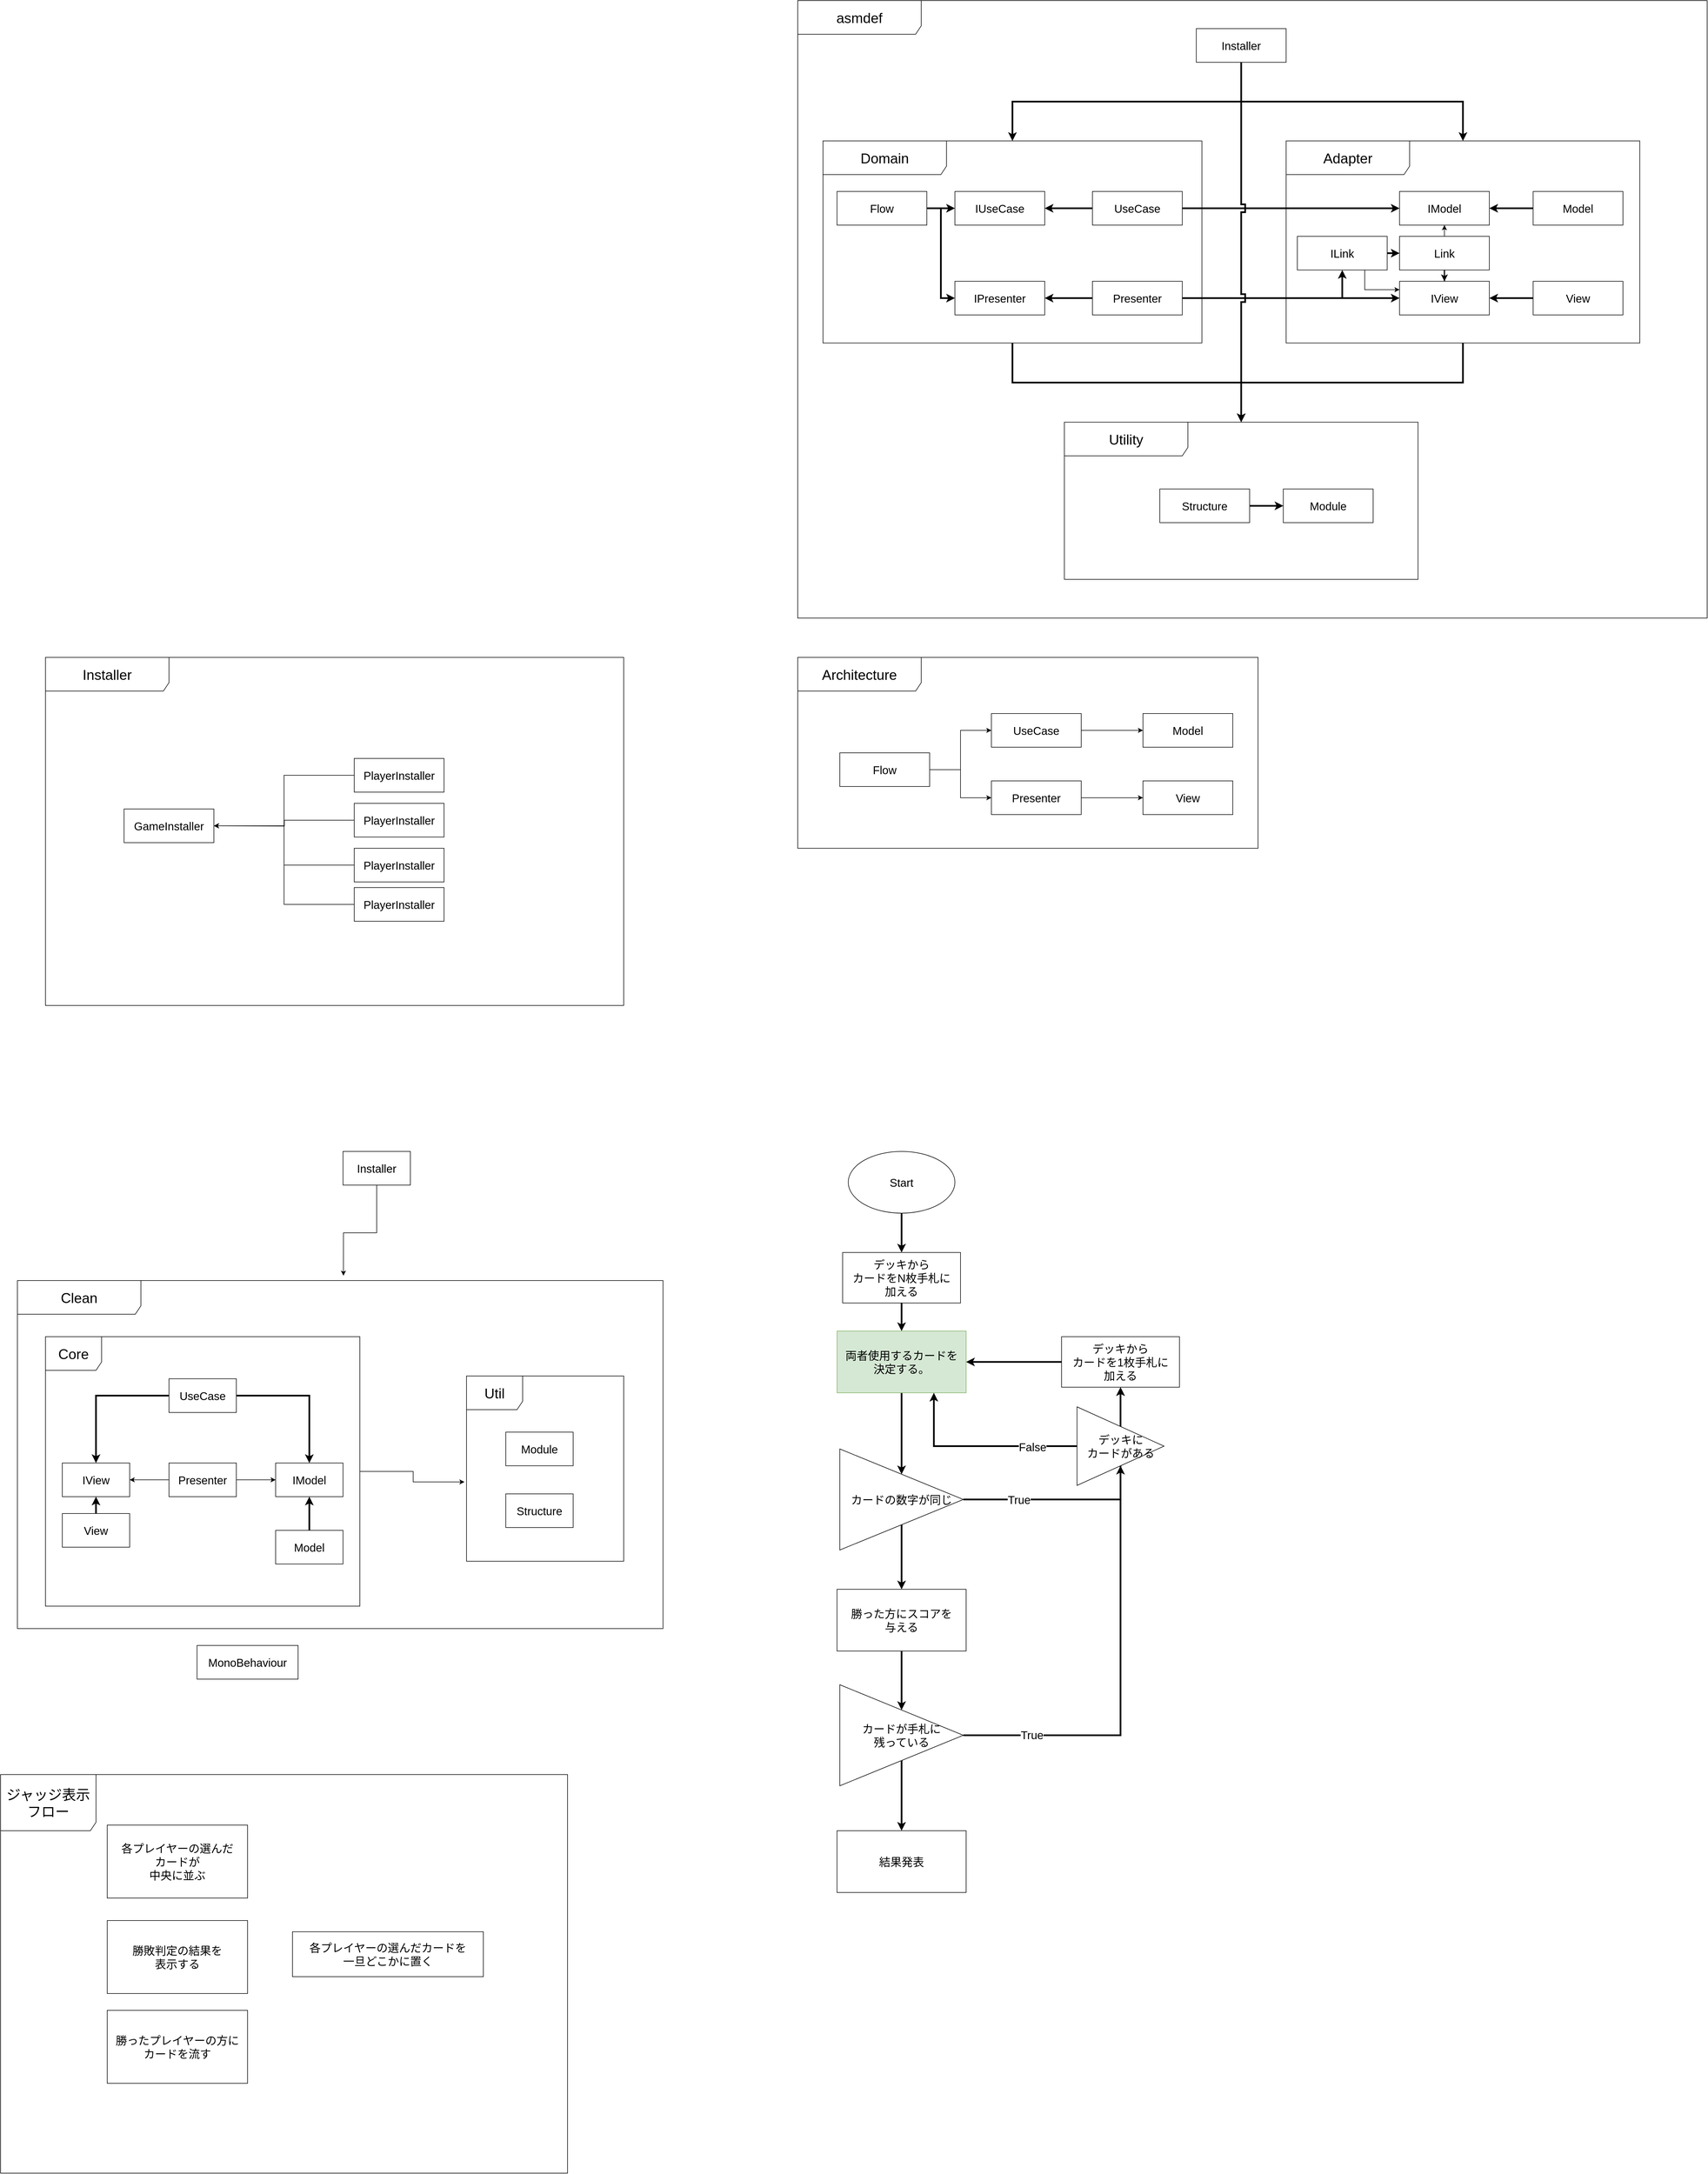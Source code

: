 <mxfile version="22.1.22" type="embed">
  <diagram id="23iRSUPoRavnBvh4doch" name="Page-1">
    <mxGraphModel dx="2673" dy="3486" grid="1" gridSize="10" guides="1" tooltips="1" connect="1" arrows="1" fold="1" page="1" pageScale="1" pageWidth="827" pageHeight="1169" math="0" shadow="0">
      <root>
        <mxCell id="0" />
        <mxCell id="1" parent="0" />
        <mxCell id="11" style="edgeStyle=orthogonalEdgeStyle;shape=connector;rounded=0;orthogonalLoop=1;jettySize=auto;html=1;exitX=0.5;exitY=1;exitDx=0;exitDy=0;entryX=0.5;entryY=0;entryDx=0;entryDy=0;labelBackgroundColor=default;strokeColor=default;strokeWidth=3;align=center;verticalAlign=middle;fontFamily=Helvetica;fontSize=20;fontColor=default;endArrow=classic;" parent="1" source="7" target="10" edge="1">
          <mxGeometry relative="1" as="geometry" />
        </mxCell>
        <mxCell id="7" value="デッキから&lt;br&gt;カードをN枚手札に&lt;br&gt;加える" style="rounded=0;whiteSpace=wrap;html=1;fontSize=20;" parent="1" vertex="1">
          <mxGeometry x="920" y="310" width="210" height="90" as="geometry" />
        </mxCell>
        <mxCell id="9" style="edgeStyle=orthogonalEdgeStyle;rounded=0;orthogonalLoop=1;jettySize=auto;html=1;exitX=0.5;exitY=1;exitDx=0;exitDy=0;entryX=0.5;entryY=0;entryDx=0;entryDy=0;fontFamily=Helvetica;fontSize=20;fontColor=default;strokeWidth=3;" parent="1" source="8" target="7" edge="1">
          <mxGeometry relative="1" as="geometry" />
        </mxCell>
        <mxCell id="8" value="Start" style="ellipse;whiteSpace=wrap;html=1;rounded=0;strokeColor=default;align=center;verticalAlign=middle;fontFamily=Helvetica;fontSize=20;fontColor=default;fillColor=default;" parent="1" vertex="1">
          <mxGeometry x="930" y="130" width="190" height="110" as="geometry" />
        </mxCell>
        <mxCell id="15" style="edgeStyle=orthogonalEdgeStyle;shape=connector;rounded=0;orthogonalLoop=1;jettySize=auto;html=1;exitX=0.5;exitY=1;exitDx=0;exitDy=0;labelBackgroundColor=default;strokeColor=default;strokeWidth=3;align=center;verticalAlign=middle;fontFamily=Helvetica;fontSize=20;fontColor=default;endArrow=classic;" parent="1" source="10" target="13" edge="1">
          <mxGeometry relative="1" as="geometry" />
        </mxCell>
        <mxCell id="10" value="両者使用するカードを&lt;br&gt;決定する。" style="rounded=0;whiteSpace=wrap;html=1;fontSize=20;fillColor=#d5e8d4;strokeColor=#82b366;" parent="1" vertex="1">
          <mxGeometry x="910" y="450" width="230" height="110" as="geometry" />
        </mxCell>
        <mxCell id="14" style="edgeStyle=orthogonalEdgeStyle;shape=connector;rounded=0;orthogonalLoop=1;jettySize=auto;html=1;exitX=1;exitY=0.5;exitDx=0;exitDy=0;entryX=0.5;entryY=1;entryDx=0;entryDy=0;labelBackgroundColor=default;strokeColor=default;strokeWidth=3;align=center;verticalAlign=middle;fontFamily=Helvetica;fontSize=20;fontColor=default;endArrow=classic;" parent="1" source="13" target="21" edge="1">
          <mxGeometry relative="1" as="geometry">
            <Array as="points">
              <mxPoint x="1415" y="750" />
            </Array>
          </mxGeometry>
        </mxCell>
        <mxCell id="26" value="True" style="edgeLabel;html=1;align=center;verticalAlign=middle;resizable=0;points=[];fontSize=20;fontFamily=Helvetica;fontColor=default;" parent="14" vertex="1" connectable="0">
          <mxGeometry x="-0.588" relative="1" as="geometry">
            <mxPoint as="offset" />
          </mxGeometry>
        </mxCell>
        <mxCell id="18" style="edgeStyle=orthogonalEdgeStyle;rounded=0;orthogonalLoop=1;jettySize=auto;html=1;exitX=0.5;exitY=1;exitDx=0;exitDy=0;entryX=0.5;entryY=0;entryDx=0;entryDy=0;strokeWidth=3;" parent="1" source="13" target="17" edge="1">
          <mxGeometry relative="1" as="geometry" />
        </mxCell>
        <mxCell id="13" value="カードの数字が同じ" style="triangle;whiteSpace=wrap;html=1;rounded=0;strokeColor=default;align=center;verticalAlign=middle;fontFamily=Helvetica;fontSize=20;fontColor=default;fillColor=default;" parent="1" vertex="1">
          <mxGeometry x="915" y="660" width="220" height="180" as="geometry" />
        </mxCell>
        <mxCell id="20" style="edgeStyle=orthogonalEdgeStyle;shape=connector;rounded=0;orthogonalLoop=1;jettySize=auto;html=1;exitX=0.5;exitY=1;exitDx=0;exitDy=0;labelBackgroundColor=default;strokeColor=default;strokeWidth=3;align=center;verticalAlign=middle;fontFamily=Helvetica;fontSize=11;fontColor=default;endArrow=classic;" parent="1" source="17" target="19" edge="1">
          <mxGeometry relative="1" as="geometry" />
        </mxCell>
        <mxCell id="17" value="勝った方にスコアを&lt;br&gt;与える" style="rounded=0;whiteSpace=wrap;html=1;fontSize=20;" parent="1" vertex="1">
          <mxGeometry x="910" y="910" width="230" height="110" as="geometry" />
        </mxCell>
        <mxCell id="23" style="edgeStyle=orthogonalEdgeStyle;shape=connector;rounded=0;orthogonalLoop=1;jettySize=auto;html=1;entryX=0.5;entryY=1;entryDx=0;entryDy=0;labelBackgroundColor=default;strokeColor=default;strokeWidth=3;align=center;verticalAlign=middle;fontFamily=Helvetica;fontSize=11;fontColor=default;endArrow=classic;" parent="1" source="27" target="21" edge="1">
          <mxGeometry relative="1" as="geometry" />
        </mxCell>
        <mxCell id="33" style="edgeStyle=orthogonalEdgeStyle;shape=connector;rounded=0;orthogonalLoop=1;jettySize=auto;html=1;exitX=0.5;exitY=1;exitDx=0;exitDy=0;entryX=0.5;entryY=0;entryDx=0;entryDy=0;labelBackgroundColor=default;strokeColor=default;strokeWidth=3;align=center;verticalAlign=middle;fontFamily=Helvetica;fontSize=11;fontColor=default;endArrow=classic;" parent="1" source="19" target="32" edge="1">
          <mxGeometry relative="1" as="geometry" />
        </mxCell>
        <mxCell id="19" value="カードが手札に&lt;br&gt;残っている" style="triangle;whiteSpace=wrap;html=1;rounded=0;strokeColor=default;align=center;verticalAlign=middle;fontFamily=Helvetica;fontSize=20;fontColor=default;fillColor=default;" parent="1" vertex="1">
          <mxGeometry x="915" y="1080" width="220" height="180" as="geometry" />
        </mxCell>
        <mxCell id="22" style="edgeStyle=orthogonalEdgeStyle;shape=connector;rounded=0;orthogonalLoop=1;jettySize=auto;html=1;exitX=0;exitY=0.5;exitDx=0;exitDy=0;entryX=1;entryY=0.5;entryDx=0;entryDy=0;labelBackgroundColor=default;strokeColor=default;strokeWidth=3;align=center;verticalAlign=middle;fontFamily=Helvetica;fontSize=11;fontColor=default;endArrow=classic;" parent="1" source="21" target="10" edge="1">
          <mxGeometry relative="1" as="geometry" />
        </mxCell>
        <mxCell id="21" value="デッキから&lt;br&gt;カードを1枚手札に&lt;br&gt;加える" style="rounded=0;whiteSpace=wrap;html=1;fontSize=20;" parent="1" vertex="1">
          <mxGeometry x="1310" y="460" width="210" height="90" as="geometry" />
        </mxCell>
        <mxCell id="28" value="" style="edgeStyle=orthogonalEdgeStyle;shape=connector;rounded=0;orthogonalLoop=1;jettySize=auto;html=1;entryX=0.5;entryY=1;entryDx=0;entryDy=0;labelBackgroundColor=default;strokeColor=default;strokeWidth=3;align=center;verticalAlign=middle;fontFamily=Helvetica;fontSize=11;fontColor=default;endArrow=classic;" parent="1" source="19" target="27" edge="1">
          <mxGeometry relative="1" as="geometry">
            <mxPoint x="1135" y="1170" as="sourcePoint" />
            <mxPoint x="1415" y="550" as="targetPoint" />
          </mxGeometry>
        </mxCell>
        <mxCell id="29" value="True" style="edgeLabel;html=1;align=center;verticalAlign=middle;resizable=0;points=[];fontSize=20;fontFamily=Helvetica;fontColor=default;" parent="28" vertex="1" connectable="0">
          <mxGeometry x="-0.68" y="1" relative="1" as="geometry">
            <mxPoint as="offset" />
          </mxGeometry>
        </mxCell>
        <mxCell id="30" style="edgeStyle=orthogonalEdgeStyle;shape=connector;rounded=0;orthogonalLoop=1;jettySize=auto;html=1;exitX=0;exitY=0.5;exitDx=0;exitDy=0;entryX=0.75;entryY=1;entryDx=0;entryDy=0;labelBackgroundColor=default;strokeColor=default;strokeWidth=3;align=center;verticalAlign=middle;fontFamily=Helvetica;fontSize=11;fontColor=default;endArrow=classic;" parent="1" source="27" target="10" edge="1">
          <mxGeometry relative="1" as="geometry" />
        </mxCell>
        <mxCell id="31" value="False" style="edgeLabel;html=1;align=center;verticalAlign=middle;resizable=0;points=[];fontSize=20;fontFamily=Helvetica;fontColor=default;" parent="30" vertex="1" connectable="0">
          <mxGeometry x="-0.542" y="1" relative="1" as="geometry">
            <mxPoint as="offset" />
          </mxGeometry>
        </mxCell>
        <mxCell id="27" value="デッキに&lt;br&gt;カードがある" style="triangle;whiteSpace=wrap;html=1;rounded=0;strokeColor=default;align=center;verticalAlign=middle;fontFamily=Helvetica;fontSize=20;fontColor=default;fillColor=default;" parent="1" vertex="1">
          <mxGeometry x="1337.5" y="585" width="155" height="140" as="geometry" />
        </mxCell>
        <mxCell id="32" value="結果発表" style="rounded=0;whiteSpace=wrap;html=1;fontSize=20;" parent="1" vertex="1">
          <mxGeometry x="910" y="1340" width="230" height="110" as="geometry" />
        </mxCell>
        <mxCell id="38" value="Module" style="rounded=0;whiteSpace=wrap;html=1;fontSize=20;" parent="1" vertex="1">
          <mxGeometry x="320" y="630" width="120" height="60" as="geometry" />
        </mxCell>
        <mxCell id="39" value="Structure" style="rounded=0;whiteSpace=wrap;html=1;fontSize=20;" parent="1" vertex="1">
          <mxGeometry x="320" y="740" width="120" height="60" as="geometry" />
        </mxCell>
        <mxCell id="40" value="Util" style="shape=umlFrame;whiteSpace=wrap;html=1;pointerEvents=0;width=100;height=60;fontSize=25;" parent="1" vertex="1">
          <mxGeometry x="250" y="530" width="280" height="330" as="geometry" />
        </mxCell>
        <mxCell id="41" value="Core" style="shape=umlFrame;whiteSpace=wrap;html=1;pointerEvents=0;width=100;height=60;fontSize=25;" parent="1" vertex="1">
          <mxGeometry x="-500" y="460" width="560" height="480" as="geometry" />
        </mxCell>
        <mxCell id="42" value="Installer" style="rounded=0;whiteSpace=wrap;html=1;fontSize=20;" parent="1" vertex="1">
          <mxGeometry x="30" y="130" width="120" height="60" as="geometry" />
        </mxCell>
        <mxCell id="44" value="Clean" style="shape=umlFrame;whiteSpace=wrap;html=1;pointerEvents=0;width=220;height=60;fontSize=25;" parent="1" vertex="1">
          <mxGeometry x="-550" y="360" width="1150" height="620" as="geometry" />
        </mxCell>
        <mxCell id="45" style="edgeStyle=orthogonalEdgeStyle;rounded=0;orthogonalLoop=1;jettySize=auto;html=1;exitX=0.5;exitY=1;exitDx=0;exitDy=0;entryX=0.505;entryY=-0.014;entryDx=0;entryDy=0;entryPerimeter=0;" parent="1" source="42" target="44" edge="1">
          <mxGeometry relative="1" as="geometry" />
        </mxCell>
        <mxCell id="46" style="edgeStyle=orthogonalEdgeStyle;rounded=0;orthogonalLoop=1;jettySize=auto;html=1;entryX=-0.013;entryY=0.572;entryDx=0;entryDy=0;entryPerimeter=0;" parent="1" source="41" target="40" edge="1">
          <mxGeometry relative="1" as="geometry" />
        </mxCell>
        <mxCell id="47" value="MonoBehaviour" style="rounded=0;whiteSpace=wrap;html=1;fontSize=20;" parent="1" vertex="1">
          <mxGeometry x="-230" y="1010" width="180" height="60" as="geometry" />
        </mxCell>
        <mxCell id="55" value="Installer" style="shape=umlFrame;whiteSpace=wrap;html=1;pointerEvents=0;width=220;height=60;fontSize=25;" parent="1" vertex="1">
          <mxGeometry x="-500" y="-750" width="1030" height="620" as="geometry" />
        </mxCell>
        <mxCell id="56" value="GameInstaller" style="rounded=0;whiteSpace=wrap;html=1;fontSize=20;" parent="1" vertex="1">
          <mxGeometry x="-360" y="-480" width="160" height="60" as="geometry" />
        </mxCell>
        <mxCell id="66" style="edgeStyle=orthogonalEdgeStyle;rounded=0;orthogonalLoop=1;jettySize=auto;html=1;entryX=1;entryY=0.5;entryDx=0;entryDy=0;" parent="1" source="57" target="56" edge="1">
          <mxGeometry relative="1" as="geometry" />
        </mxCell>
        <mxCell id="57" value="PlayerInstaller" style="rounded=0;whiteSpace=wrap;html=1;fontSize=20;" parent="1" vertex="1">
          <mxGeometry x="50" y="-570" width="160" height="60" as="geometry" />
        </mxCell>
        <mxCell id="67" style="edgeStyle=orthogonalEdgeStyle;rounded=0;orthogonalLoop=1;jettySize=auto;html=1;" parent="1" source="58" edge="1">
          <mxGeometry relative="1" as="geometry">
            <mxPoint x="-200" y="-450" as="targetPoint" />
          </mxGeometry>
        </mxCell>
        <mxCell id="58" value="PlayerInstaller" style="rounded=0;whiteSpace=wrap;html=1;fontSize=20;" parent="1" vertex="1">
          <mxGeometry x="50" y="-490" width="160" height="60" as="geometry" />
        </mxCell>
        <mxCell id="69" style="edgeStyle=orthogonalEdgeStyle;rounded=0;orthogonalLoop=1;jettySize=auto;html=1;entryX=1;entryY=0.5;entryDx=0;entryDy=0;" parent="1" source="59" target="56" edge="1">
          <mxGeometry relative="1" as="geometry" />
        </mxCell>
        <mxCell id="59" value="PlayerInstaller" style="rounded=0;whiteSpace=wrap;html=1;fontSize=20;" parent="1" vertex="1">
          <mxGeometry x="50" y="-410" width="160" height="60" as="geometry" />
        </mxCell>
        <mxCell id="71" style="edgeStyle=orthogonalEdgeStyle;rounded=0;orthogonalLoop=1;jettySize=auto;html=1;entryX=1;entryY=0.5;entryDx=0;entryDy=0;" parent="1" source="60" target="56" edge="1">
          <mxGeometry relative="1" as="geometry" />
        </mxCell>
        <mxCell id="60" value="PlayerInstaller" style="rounded=0;whiteSpace=wrap;html=1;fontSize=20;" parent="1" vertex="1">
          <mxGeometry x="50" y="-340" width="160" height="60" as="geometry" />
        </mxCell>
        <mxCell id="72" style="edgeStyle=orthogonalEdgeStyle;shape=connector;rounded=0;orthogonalLoop=1;jettySize=auto;html=1;entryX=0.5;entryY=0;entryDx=0;entryDy=0;labelBackgroundColor=default;strokeColor=default;strokeWidth=3;align=center;verticalAlign=middle;fontFamily=Helvetica;fontSize=11;fontColor=default;endArrow=classic;" parent="1" source="74" target="78" edge="1">
          <mxGeometry relative="1" as="geometry">
            <mxPoint x="-290" y="605" as="targetPoint" />
          </mxGeometry>
        </mxCell>
        <mxCell id="73" style="edgeStyle=orthogonalEdgeStyle;shape=connector;rounded=0;orthogonalLoop=1;jettySize=auto;html=1;entryX=0.5;entryY=0;entryDx=0;entryDy=0;labelBackgroundColor=default;strokeColor=default;strokeWidth=3;align=center;verticalAlign=middle;fontFamily=Helvetica;fontSize=11;fontColor=default;endArrow=classic;" parent="1" source="74" target="75" edge="1">
          <mxGeometry relative="1" as="geometry" />
        </mxCell>
        <mxCell id="74" value="UseCase" style="rounded=0;whiteSpace=wrap;html=1;fontSize=20;" parent="1" vertex="1">
          <mxGeometry x="-280" y="535" width="120" height="60" as="geometry" />
        </mxCell>
        <mxCell id="75" value="IModel" style="rounded=0;whiteSpace=wrap;html=1;fontSize=20;" parent="1" vertex="1">
          <mxGeometry x="-90" y="685" width="120" height="60" as="geometry" />
        </mxCell>
        <mxCell id="76" style="edgeStyle=orthogonalEdgeStyle;shape=connector;rounded=0;orthogonalLoop=1;jettySize=auto;html=1;exitX=0.5;exitY=0;exitDx=0;exitDy=0;entryX=0.5;entryY=1;entryDx=0;entryDy=0;labelBackgroundColor=default;strokeColor=default;strokeWidth=3;align=center;verticalAlign=middle;fontFamily=Helvetica;fontSize=11;fontColor=default;endArrow=classic;" parent="1" source="77" target="75" edge="1">
          <mxGeometry relative="1" as="geometry" />
        </mxCell>
        <mxCell id="77" value="Model" style="rounded=0;whiteSpace=wrap;html=1;fontSize=20;" parent="1" vertex="1">
          <mxGeometry x="-90" y="805" width="120" height="60" as="geometry" />
        </mxCell>
        <mxCell id="78" value="IView" style="rounded=0;whiteSpace=wrap;html=1;fontSize=20;" parent="1" vertex="1">
          <mxGeometry x="-470" y="685" width="120" height="60" as="geometry" />
        </mxCell>
        <mxCell id="79" style="edgeStyle=orthogonalEdgeStyle;shape=connector;rounded=0;orthogonalLoop=1;jettySize=auto;html=1;exitX=0.5;exitY=0;exitDx=0;exitDy=0;entryX=0.5;entryY=1;entryDx=0;entryDy=0;labelBackgroundColor=default;strokeColor=default;strokeWidth=3;align=center;verticalAlign=middle;fontFamily=Helvetica;fontSize=11;fontColor=default;endArrow=classic;" parent="1" source="80" target="78" edge="1">
          <mxGeometry relative="1" as="geometry" />
        </mxCell>
        <mxCell id="80" value="View" style="rounded=0;whiteSpace=wrap;html=1;fontSize=20;" parent="1" vertex="1">
          <mxGeometry x="-470" y="775" width="120" height="60" as="geometry" />
        </mxCell>
        <mxCell id="82" style="edgeStyle=orthogonalEdgeStyle;rounded=0;orthogonalLoop=1;jettySize=auto;html=1;entryX=0;entryY=0.5;entryDx=0;entryDy=0;" parent="1" source="81" target="75" edge="1">
          <mxGeometry relative="1" as="geometry" />
        </mxCell>
        <mxCell id="83" style="edgeStyle=orthogonalEdgeStyle;rounded=0;orthogonalLoop=1;jettySize=auto;html=1;entryX=1;entryY=0.5;entryDx=0;entryDy=0;" parent="1" source="81" target="78" edge="1">
          <mxGeometry relative="1" as="geometry" />
        </mxCell>
        <mxCell id="81" value="Presenter" style="rounded=0;whiteSpace=wrap;html=1;fontSize=20;" parent="1" vertex="1">
          <mxGeometry x="-280" y="685" width="120" height="60" as="geometry" />
        </mxCell>
        <mxCell id="84" value="各プレイヤーの選んだ&lt;br&gt;カードが&lt;br&gt;中央に並ぶ" style="rounded=0;whiteSpace=wrap;html=1;fontSize=20;" parent="1" vertex="1">
          <mxGeometry x="-390" y="1330" width="250" height="130" as="geometry" />
        </mxCell>
        <mxCell id="85" value="ジャッジ表示フロー" style="shape=umlFrame;whiteSpace=wrap;html=1;pointerEvents=0;width=170;height=100;fontSize=25;" parent="1" vertex="1">
          <mxGeometry x="-580" y="1240" width="1010" height="710" as="geometry" />
        </mxCell>
        <mxCell id="86" value="勝敗判定の結果を&lt;br&gt;表示する" style="rounded=0;whiteSpace=wrap;html=1;fontSize=20;" parent="1" vertex="1">
          <mxGeometry x="-390" y="1500" width="250" height="130" as="geometry" />
        </mxCell>
        <mxCell id="87" value="各プレイヤーの選んだカードを&lt;br&gt;一旦どこかに置く" style="rounded=0;whiteSpace=wrap;html=1;fontSize=20;" parent="1" vertex="1">
          <mxGeometry x="-60" y="1520" width="340" height="80" as="geometry" />
        </mxCell>
        <mxCell id="88" value="勝ったプレイヤーの方に&lt;br&gt;カードを流す" style="rounded=0;whiteSpace=wrap;html=1;fontSize=20;" parent="1" vertex="1">
          <mxGeometry x="-390" y="1660" width="250" height="130" as="geometry" />
        </mxCell>
        <mxCell id="89" value="Architecture" style="shape=umlFrame;whiteSpace=wrap;html=1;pointerEvents=0;width=220;height=60;fontSize=25;" parent="1" vertex="1">
          <mxGeometry x="840" y="-750" width="820" height="340" as="geometry" />
        </mxCell>
        <mxCell id="95" style="edgeStyle=orthogonalEdgeStyle;rounded=0;orthogonalLoop=1;jettySize=auto;html=1;entryX=0;entryY=0.5;entryDx=0;entryDy=0;" parent="1" source="90" target="91" edge="1">
          <mxGeometry relative="1" as="geometry" />
        </mxCell>
        <mxCell id="96" style="edgeStyle=orthogonalEdgeStyle;rounded=0;orthogonalLoop=1;jettySize=auto;html=1;entryX=0;entryY=0.5;entryDx=0;entryDy=0;" parent="1" source="90" target="92" edge="1">
          <mxGeometry relative="1" as="geometry" />
        </mxCell>
        <mxCell id="90" value="Flow" style="rounded=0;whiteSpace=wrap;html=1;fontSize=20;" parent="1" vertex="1">
          <mxGeometry x="915" y="-580" width="160" height="60" as="geometry" />
        </mxCell>
        <mxCell id="101" style="edgeStyle=orthogonalEdgeStyle;rounded=0;orthogonalLoop=1;jettySize=auto;html=1;entryX=0;entryY=0.5;entryDx=0;entryDy=0;" parent="1" source="91" target="93" edge="1">
          <mxGeometry relative="1" as="geometry" />
        </mxCell>
        <mxCell id="91" value="UseCase" style="rounded=0;whiteSpace=wrap;html=1;fontSize=20;" parent="1" vertex="1">
          <mxGeometry x="1185" y="-650" width="160" height="60" as="geometry" />
        </mxCell>
        <mxCell id="98" style="edgeStyle=orthogonalEdgeStyle;rounded=0;orthogonalLoop=1;jettySize=auto;html=1;entryX=0;entryY=0.5;entryDx=0;entryDy=0;" parent="1" source="92" target="94" edge="1">
          <mxGeometry relative="1" as="geometry" />
        </mxCell>
        <mxCell id="92" value="Presenter" style="rounded=0;whiteSpace=wrap;html=1;fontSize=20;" parent="1" vertex="1">
          <mxGeometry x="1185" y="-530" width="160" height="60" as="geometry" />
        </mxCell>
        <mxCell id="93" value="Model" style="rounded=0;whiteSpace=wrap;html=1;fontSize=20;" parent="1" vertex="1">
          <mxGeometry x="1455" y="-650" width="160" height="60" as="geometry" />
        </mxCell>
        <mxCell id="94" value="View" style="rounded=0;whiteSpace=wrap;html=1;fontSize=20;" parent="1" vertex="1">
          <mxGeometry x="1455" y="-530" width="160" height="60" as="geometry" />
        </mxCell>
        <mxCell id="102" value="asmdef" style="shape=umlFrame;whiteSpace=wrap;html=1;pointerEvents=0;width=220;height=60;fontSize=25;" parent="1" vertex="1">
          <mxGeometry x="840" y="-1920" width="1620" height="1100" as="geometry" />
        </mxCell>
        <mxCell id="119" style="edgeStyle=orthogonalEdgeStyle;rounded=0;orthogonalLoop=1;jettySize=auto;html=1;entryX=0;entryY=0.5;entryDx=0;entryDy=0;strokeWidth=3;" parent="1" source="105" target="113" edge="1">
          <mxGeometry relative="1" as="geometry" />
        </mxCell>
        <mxCell id="120" style="edgeStyle=orthogonalEdgeStyle;rounded=0;orthogonalLoop=1;jettySize=auto;html=1;entryX=0;entryY=0.5;entryDx=0;entryDy=0;strokeWidth=3;" parent="1" source="105" target="114" edge="1">
          <mxGeometry relative="1" as="geometry" />
        </mxCell>
        <mxCell id="105" value="Flow" style="rounded=0;whiteSpace=wrap;html=1;fontSize=20;" parent="1" vertex="1">
          <mxGeometry x="910" y="-1580" width="160" height="60" as="geometry" />
        </mxCell>
        <mxCell id="122" style="edgeStyle=orthogonalEdgeStyle;rounded=0;orthogonalLoop=1;jettySize=auto;html=1;entryX=1;entryY=0.5;entryDx=0;entryDy=0;strokeWidth=3;" parent="1" source="107" target="113" edge="1">
          <mxGeometry relative="1" as="geometry" />
        </mxCell>
        <mxCell id="125" style="edgeStyle=orthogonalEdgeStyle;rounded=0;orthogonalLoop=1;jettySize=auto;html=1;entryX=0;entryY=0.5;entryDx=0;entryDy=0;strokeWidth=3;" parent="1" source="107" target="116" edge="1">
          <mxGeometry relative="1" as="geometry" />
        </mxCell>
        <mxCell id="107" value="UseCase" style="rounded=0;whiteSpace=wrap;html=1;fontSize=20;strokeWidth=1;" parent="1" vertex="1">
          <mxGeometry x="1365" y="-1580" width="160" height="60" as="geometry" />
        </mxCell>
        <mxCell id="124" style="edgeStyle=orthogonalEdgeStyle;rounded=0;orthogonalLoop=1;jettySize=auto;html=1;entryX=1;entryY=0.5;entryDx=0;entryDy=0;strokeWidth=3;" parent="1" source="110" target="114" edge="1">
          <mxGeometry relative="1" as="geometry" />
        </mxCell>
        <mxCell id="126" style="edgeStyle=orthogonalEdgeStyle;rounded=0;orthogonalLoop=1;jettySize=auto;html=1;entryX=0;entryY=0.5;entryDx=0;entryDy=0;strokeWidth=3;" parent="1" source="110" target="115" edge="1">
          <mxGeometry relative="1" as="geometry" />
        </mxCell>
        <mxCell id="148" style="edgeStyle=orthogonalEdgeStyle;rounded=0;orthogonalLoop=1;jettySize=auto;html=1;entryX=0.5;entryY=1;entryDx=0;entryDy=0;strokeWidth=3;" edge="1" parent="1" source="110" target="147">
          <mxGeometry relative="1" as="geometry" />
        </mxCell>
        <mxCell id="110" value="Presenter" style="rounded=0;whiteSpace=wrap;html=1;fontSize=20;strokeWidth=1;" parent="1" vertex="1">
          <mxGeometry x="1365" y="-1420" width="160" height="60" as="geometry" />
        </mxCell>
        <mxCell id="129" style="edgeStyle=orthogonalEdgeStyle;rounded=0;orthogonalLoop=1;jettySize=auto;html=1;entryX=1;entryY=0.5;entryDx=0;entryDy=0;strokeWidth=3;" parent="1" source="111" target="116" edge="1">
          <mxGeometry relative="1" as="geometry" />
        </mxCell>
        <mxCell id="111" value="Model" style="rounded=0;whiteSpace=wrap;html=1;fontSize=20;strokeWidth=1;" parent="1" vertex="1">
          <mxGeometry x="2150" y="-1580" width="160" height="60" as="geometry" />
        </mxCell>
        <mxCell id="130" style="edgeStyle=orthogonalEdgeStyle;rounded=0;orthogonalLoop=1;jettySize=auto;html=1;entryX=1;entryY=0.5;entryDx=0;entryDy=0;strokeWidth=3;" parent="1" source="112" target="115" edge="1">
          <mxGeometry relative="1" as="geometry" />
        </mxCell>
        <mxCell id="112" value="View" style="rounded=0;whiteSpace=wrap;html=1;fontSize=20;strokeWidth=1;" parent="1" vertex="1">
          <mxGeometry x="2150" y="-1420" width="160" height="60" as="geometry" />
        </mxCell>
        <mxCell id="113" value="IUseCase" style="rounded=0;whiteSpace=wrap;html=1;fontSize=20;strokeWidth=1;" parent="1" vertex="1">
          <mxGeometry x="1120" y="-1580" width="160" height="60" as="geometry" />
        </mxCell>
        <mxCell id="114" value="IPresenter" style="rounded=0;whiteSpace=wrap;html=1;fontSize=20;strokeWidth=1;" parent="1" vertex="1">
          <mxGeometry x="1120" y="-1420" width="160" height="60" as="geometry" />
        </mxCell>
        <mxCell id="115" value="IView" style="rounded=0;whiteSpace=wrap;html=1;fontSize=20;strokeWidth=1;" parent="1" vertex="1">
          <mxGeometry x="1912" y="-1420" width="160" height="60" as="geometry" />
        </mxCell>
        <mxCell id="116" value="IModel" style="rounded=0;whiteSpace=wrap;html=1;fontSize=20;strokeWidth=1;" parent="1" vertex="1">
          <mxGeometry x="1912" y="-1580" width="160" height="60" as="geometry" />
        </mxCell>
        <mxCell id="136" style="edgeStyle=orthogonalEdgeStyle;shape=connector;rounded=0;orthogonalLoop=1;jettySize=auto;html=1;labelBackgroundColor=default;strokeColor=default;strokeWidth=3;align=center;verticalAlign=middle;fontFamily=Helvetica;fontSize=11;fontColor=default;endArrow=classic;" parent="1" source="117" target="131" edge="1">
          <mxGeometry relative="1" as="geometry" />
        </mxCell>
        <mxCell id="117" value="Domain" style="shape=umlFrame;whiteSpace=wrap;html=1;pointerEvents=0;width=220;height=60;fontSize=25;" parent="1" vertex="1">
          <mxGeometry x="885" y="-1670" width="675" height="360" as="geometry" />
        </mxCell>
        <mxCell id="137" style="edgeStyle=orthogonalEdgeStyle;shape=connector;rounded=0;orthogonalLoop=1;jettySize=auto;html=1;labelBackgroundColor=default;strokeColor=default;strokeWidth=3;align=center;verticalAlign=middle;fontFamily=Helvetica;fontSize=11;fontColor=default;endArrow=classic;" parent="1" source="118" target="131" edge="1">
          <mxGeometry relative="1" as="geometry" />
        </mxCell>
        <mxCell id="118" value="Adapter" style="shape=umlFrame;whiteSpace=wrap;html=1;pointerEvents=0;width=220;height=60;fontSize=25;" parent="1" vertex="1">
          <mxGeometry x="1710" y="-1670" width="630" height="360" as="geometry" />
        </mxCell>
        <mxCell id="131" value="Utility" style="shape=umlFrame;whiteSpace=wrap;html=1;pointerEvents=0;width=220;height=60;fontSize=25;" parent="1" vertex="1">
          <mxGeometry x="1315" y="-1169" width="630" height="280" as="geometry" />
        </mxCell>
        <mxCell id="135" style="edgeStyle=orthogonalEdgeStyle;shape=connector;rounded=0;orthogonalLoop=1;jettySize=auto;html=1;entryX=0;entryY=0.5;entryDx=0;entryDy=0;labelBackgroundColor=default;strokeColor=default;strokeWidth=3;align=center;verticalAlign=middle;fontFamily=Helvetica;fontSize=11;fontColor=default;endArrow=classic;" parent="1" source="132" target="133" edge="1">
          <mxGeometry relative="1" as="geometry" />
        </mxCell>
        <mxCell id="132" value="Structure" style="rounded=0;whiteSpace=wrap;html=1;fontSize=20;strokeWidth=1;" parent="1" vertex="1">
          <mxGeometry x="1485" y="-1050" width="160" height="60" as="geometry" />
        </mxCell>
        <mxCell id="133" value="Module" style="rounded=0;whiteSpace=wrap;html=1;fontSize=20;strokeWidth=1;" parent="1" vertex="1">
          <mxGeometry x="1705" y="-1050" width="160" height="60" as="geometry" />
        </mxCell>
        <mxCell id="139" style="edgeStyle=orthogonalEdgeStyle;shape=connector;rounded=0;orthogonalLoop=1;jettySize=auto;html=1;labelBackgroundColor=default;strokeColor=default;strokeWidth=3;align=center;verticalAlign=middle;fontFamily=Helvetica;fontSize=11;fontColor=default;endArrow=classic;" parent="1" source="138" target="117" edge="1">
          <mxGeometry relative="1" as="geometry" />
        </mxCell>
        <mxCell id="140" style="edgeStyle=orthogonalEdgeStyle;shape=connector;rounded=0;orthogonalLoop=1;jettySize=auto;html=1;labelBackgroundColor=default;strokeColor=default;strokeWidth=3;align=center;verticalAlign=middle;fontFamily=Helvetica;fontSize=11;fontColor=default;endArrow=classic;" parent="1" source="138" target="118" edge="1">
          <mxGeometry relative="1" as="geometry" />
        </mxCell>
        <mxCell id="143" style="edgeStyle=orthogonalEdgeStyle;shape=connector;rounded=0;orthogonalLoop=1;jettySize=auto;html=1;labelBackgroundColor=default;strokeColor=default;strokeWidth=3;align=center;verticalAlign=middle;fontFamily=Helvetica;fontSize=11;fontColor=default;endArrow=classic;jumpStyle=sharp;jumpSize=10;" parent="1" source="138" target="131" edge="1">
          <mxGeometry relative="1" as="geometry" />
        </mxCell>
        <mxCell id="138" value="Installer" style="rounded=0;whiteSpace=wrap;html=1;fontSize=20;strokeWidth=1;" parent="1" vertex="1">
          <mxGeometry x="1550" y="-1870" width="160" height="60" as="geometry" />
        </mxCell>
        <mxCell id="145" style="edgeStyle=orthogonalEdgeStyle;rounded=0;orthogonalLoop=1;jettySize=auto;html=1;entryX=0.5;entryY=1;entryDx=0;entryDy=0;" parent="1" source="144" target="116" edge="1">
          <mxGeometry relative="1" as="geometry" />
        </mxCell>
        <mxCell id="146" style="edgeStyle=orthogonalEdgeStyle;rounded=0;orthogonalLoop=1;jettySize=auto;html=1;entryX=0.5;entryY=0;entryDx=0;entryDy=0;strokeWidth=2;" parent="1" source="144" target="115" edge="1">
          <mxGeometry relative="1" as="geometry" />
        </mxCell>
        <mxCell id="144" value="Link" style="rounded=0;whiteSpace=wrap;html=1;fontSize=20;strokeWidth=1;" parent="1" vertex="1">
          <mxGeometry x="1912" y="-1500" width="160" height="60" as="geometry" />
        </mxCell>
        <mxCell id="149" style="edgeStyle=orthogonalEdgeStyle;rounded=0;orthogonalLoop=1;jettySize=auto;html=1;exitX=1;exitY=0.5;exitDx=0;exitDy=0;entryX=0;entryY=0.5;entryDx=0;entryDy=0;strokeWidth=3;" edge="1" parent="1" source="147" target="144">
          <mxGeometry relative="1" as="geometry" />
        </mxCell>
        <mxCell id="150" style="edgeStyle=orthogonalEdgeStyle;rounded=0;orthogonalLoop=1;jettySize=auto;html=1;exitX=0.75;exitY=1;exitDx=0;exitDy=0;entryX=0;entryY=0.25;entryDx=0;entryDy=0;" edge="1" parent="1" source="147" target="115">
          <mxGeometry relative="1" as="geometry" />
        </mxCell>
        <mxCell id="147" value="ILink" style="rounded=0;whiteSpace=wrap;html=1;fontSize=20;strokeWidth=1;" vertex="1" parent="1">
          <mxGeometry x="1730" y="-1500" width="160" height="60" as="geometry" />
        </mxCell>
      </root>
    </mxGraphModel>
  </diagram>
</mxfile>
